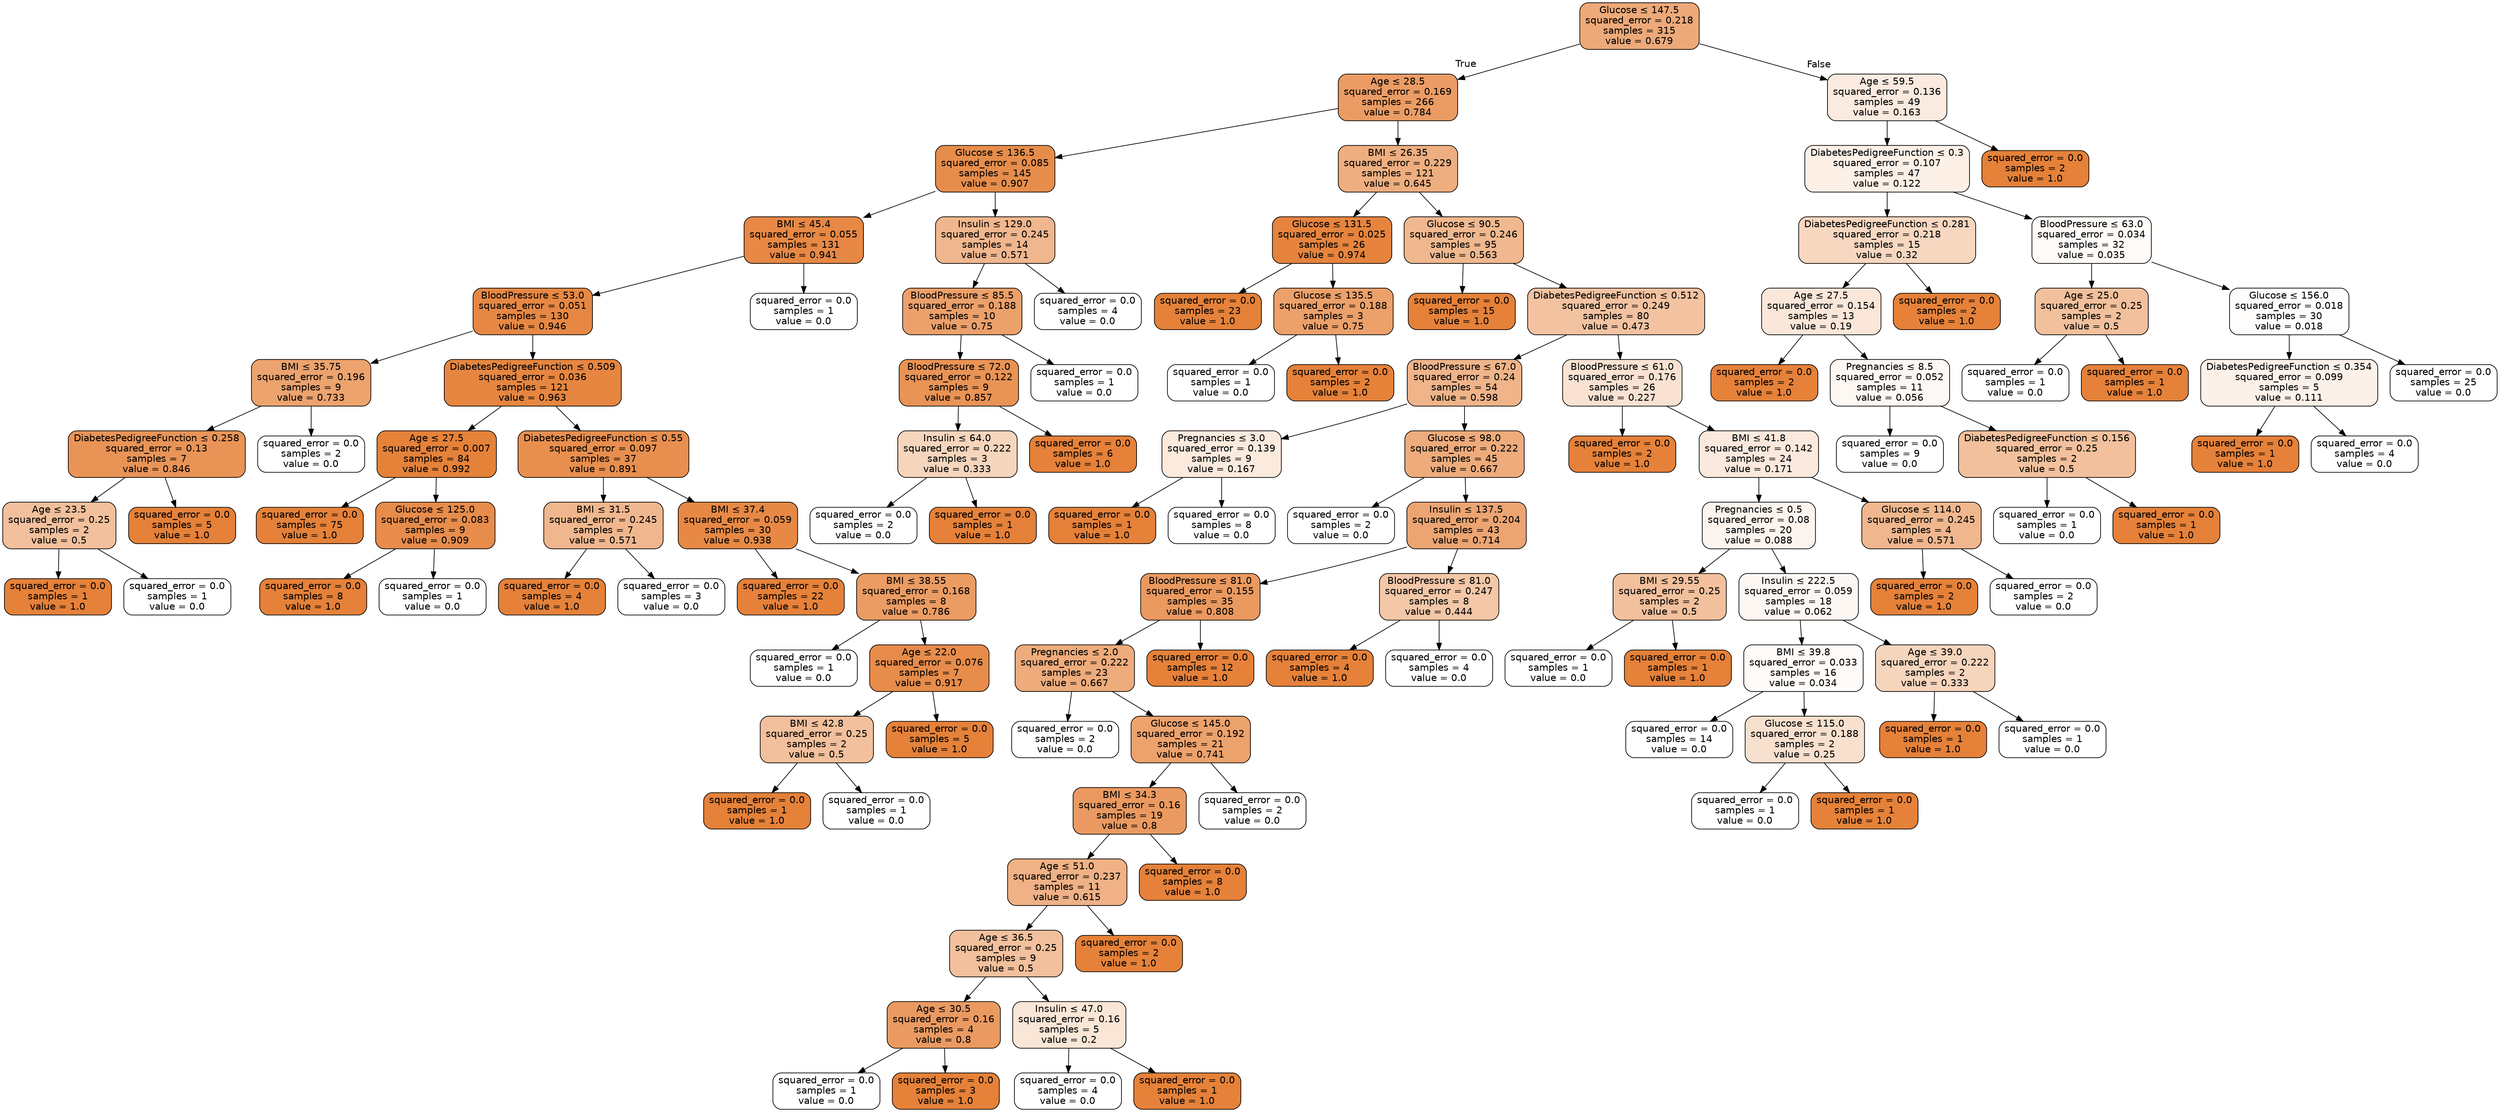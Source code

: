 digraph Tree {
node [shape=box, style="filled, rounded", color="black", fontname="helvetica"] ;
edge [fontname="helvetica"] ;
0 [label=<Glucose &le; 147.5<br/>squared_error = 0.218<br/>samples = 315<br/>value = 0.679>, fillcolor="#eda979"] ;
1 [label=<Age &le; 28.5<br/>squared_error = 0.169<br/>samples = 266<br/>value = 0.784>, fillcolor="#eb9c64"] ;
0 -> 1 [labeldistance=2.5, labelangle=45, headlabel="True"] ;
2 [label=<Glucose &le; 136.5<br/>squared_error = 0.085<br/>samples = 145<br/>value = 0.907>, fillcolor="#e78d4b"] ;
1 -> 2 ;
3 [label=<BMI &le; 45.4<br/>squared_error = 0.055<br/>samples = 131<br/>value = 0.941>, fillcolor="#e78845"] ;
2 -> 3 ;
4 [label=<BloodPressure &le; 53.0<br/>squared_error = 0.051<br/>samples = 130<br/>value = 0.946>, fillcolor="#e68844"] ;
3 -> 4 ;
5 [label=<BMI &le; 35.75<br/>squared_error = 0.196<br/>samples = 9<br/>value = 0.733>, fillcolor="#eca36e"] ;
4 -> 5 ;
6 [label=<DiabetesPedigreeFunction &le; 0.258<br/>squared_error = 0.13<br/>samples = 7<br/>value = 0.846>, fillcolor="#e99457"] ;
5 -> 6 ;
7 [label=<Age &le; 23.5<br/>squared_error = 0.25<br/>samples = 2<br/>value = 0.5>, fillcolor="#f2c09c"] ;
6 -> 7 ;
8 [label=<squared_error = 0.0<br/>samples = 1<br/>value = 1.0>, fillcolor="#e58139"] ;
7 -> 8 ;
9 [label=<squared_error = 0.0<br/>samples = 1<br/>value = 0.0>, fillcolor="#ffffff"] ;
7 -> 9 ;
10 [label=<squared_error = 0.0<br/>samples = 5<br/>value = 1.0>, fillcolor="#e58139"] ;
6 -> 10 ;
11 [label=<squared_error = 0.0<br/>samples = 2<br/>value = 0.0>, fillcolor="#ffffff"] ;
5 -> 11 ;
12 [label=<DiabetesPedigreeFunction &le; 0.509<br/>squared_error = 0.036<br/>samples = 121<br/>value = 0.963>, fillcolor="#e68640"] ;
4 -> 12 ;
13 [label=<Age &le; 27.5<br/>squared_error = 0.007<br/>samples = 84<br/>value = 0.992>, fillcolor="#e5823a"] ;
12 -> 13 ;
14 [label=<squared_error = 0.0<br/>samples = 75<br/>value = 1.0>, fillcolor="#e58139"] ;
13 -> 14 ;
15 [label=<Glucose &le; 125.0<br/>squared_error = 0.083<br/>samples = 9<br/>value = 0.909>, fillcolor="#e78c4b"] ;
13 -> 15 ;
16 [label=<squared_error = 0.0<br/>samples = 8<br/>value = 1.0>, fillcolor="#e58139"] ;
15 -> 16 ;
17 [label=<squared_error = 0.0<br/>samples = 1<br/>value = 0.0>, fillcolor="#ffffff"] ;
15 -> 17 ;
18 [label=<DiabetesPedigreeFunction &le; 0.55<br/>squared_error = 0.097<br/>samples = 37<br/>value = 0.891>, fillcolor="#e88f4f"] ;
12 -> 18 ;
19 [label=<BMI &le; 31.5<br/>squared_error = 0.245<br/>samples = 7<br/>value = 0.571>, fillcolor="#f0b78e"] ;
18 -> 19 ;
20 [label=<squared_error = 0.0<br/>samples = 4<br/>value = 1.0>, fillcolor="#e58139"] ;
19 -> 20 ;
21 [label=<squared_error = 0.0<br/>samples = 3<br/>value = 0.0>, fillcolor="#ffffff"] ;
19 -> 21 ;
22 [label=<BMI &le; 37.4<br/>squared_error = 0.059<br/>samples = 30<br/>value = 0.938>, fillcolor="#e78945"] ;
18 -> 22 ;
23 [label=<squared_error = 0.0<br/>samples = 22<br/>value = 1.0>, fillcolor="#e58139"] ;
22 -> 23 ;
24 [label=<BMI &le; 38.55<br/>squared_error = 0.168<br/>samples = 8<br/>value = 0.786>, fillcolor="#eb9c63"] ;
22 -> 24 ;
25 [label=<squared_error = 0.0<br/>samples = 1<br/>value = 0.0>, fillcolor="#ffffff"] ;
24 -> 25 ;
26 [label=<Age &le; 22.0<br/>squared_error = 0.076<br/>samples = 7<br/>value = 0.917>, fillcolor="#e78c4a"] ;
24 -> 26 ;
27 [label=<BMI &le; 42.8<br/>squared_error = 0.25<br/>samples = 2<br/>value = 0.5>, fillcolor="#f2c09c"] ;
26 -> 27 ;
28 [label=<squared_error = 0.0<br/>samples = 1<br/>value = 1.0>, fillcolor="#e58139"] ;
27 -> 28 ;
29 [label=<squared_error = 0.0<br/>samples = 1<br/>value = 0.0>, fillcolor="#ffffff"] ;
27 -> 29 ;
30 [label=<squared_error = 0.0<br/>samples = 5<br/>value = 1.0>, fillcolor="#e58139"] ;
26 -> 30 ;
31 [label=<squared_error = 0.0<br/>samples = 1<br/>value = 0.0>, fillcolor="#ffffff"] ;
3 -> 31 ;
32 [label=<Insulin &le; 129.0<br/>squared_error = 0.245<br/>samples = 14<br/>value = 0.571>, fillcolor="#f0b78e"] ;
2 -> 32 ;
33 [label=<BloodPressure &le; 85.5<br/>squared_error = 0.188<br/>samples = 10<br/>value = 0.75>, fillcolor="#eca06a"] ;
32 -> 33 ;
34 [label=<BloodPressure &le; 72.0<br/>squared_error = 0.122<br/>samples = 9<br/>value = 0.857>, fillcolor="#e99355"] ;
33 -> 34 ;
35 [label=<Insulin &le; 64.0<br/>squared_error = 0.222<br/>samples = 3<br/>value = 0.333>, fillcolor="#f6d5bd"] ;
34 -> 35 ;
36 [label=<squared_error = 0.0<br/>samples = 2<br/>value = 0.0>, fillcolor="#ffffff"] ;
35 -> 36 ;
37 [label=<squared_error = 0.0<br/>samples = 1<br/>value = 1.0>, fillcolor="#e58139"] ;
35 -> 37 ;
38 [label=<squared_error = 0.0<br/>samples = 6<br/>value = 1.0>, fillcolor="#e58139"] ;
34 -> 38 ;
39 [label=<squared_error = 0.0<br/>samples = 1<br/>value = 0.0>, fillcolor="#ffffff"] ;
33 -> 39 ;
40 [label=<squared_error = 0.0<br/>samples = 4<br/>value = 0.0>, fillcolor="#ffffff"] ;
32 -> 40 ;
41 [label=<BMI &le; 26.35<br/>squared_error = 0.229<br/>samples = 121<br/>value = 0.645>, fillcolor="#eeae7f"] ;
1 -> 41 ;
42 [label=<Glucose &le; 131.5<br/>squared_error = 0.025<br/>samples = 26<br/>value = 0.974>, fillcolor="#e6843e"] ;
41 -> 42 ;
43 [label=<squared_error = 0.0<br/>samples = 23<br/>value = 1.0>, fillcolor="#e58139"] ;
42 -> 43 ;
44 [label=<Glucose &le; 135.5<br/>squared_error = 0.188<br/>samples = 3<br/>value = 0.75>, fillcolor="#eca06a"] ;
42 -> 44 ;
45 [label=<squared_error = 0.0<br/>samples = 1<br/>value = 0.0>, fillcolor="#ffffff"] ;
44 -> 45 ;
46 [label=<squared_error = 0.0<br/>samples = 2<br/>value = 1.0>, fillcolor="#e58139"] ;
44 -> 46 ;
47 [label=<Glucose &le; 90.5<br/>squared_error = 0.246<br/>samples = 95<br/>value = 0.563>, fillcolor="#f0b88f"] ;
41 -> 47 ;
48 [label=<squared_error = 0.0<br/>samples = 15<br/>value = 1.0>, fillcolor="#e58139"] ;
47 -> 48 ;
49 [label=<DiabetesPedigreeFunction &le; 0.512<br/>squared_error = 0.249<br/>samples = 80<br/>value = 0.473>, fillcolor="#f3c3a1"] ;
47 -> 49 ;
50 [label=<BloodPressure &le; 67.0<br/>squared_error = 0.24<br/>samples = 54<br/>value = 0.598>, fillcolor="#efb489"] ;
49 -> 50 ;
51 [label=<Pregnancies &le; 3.0<br/>squared_error = 0.139<br/>samples = 9<br/>value = 0.167>, fillcolor="#fbeade"] ;
50 -> 51 ;
52 [label=<squared_error = 0.0<br/>samples = 1<br/>value = 1.0>, fillcolor="#e58139"] ;
51 -> 52 ;
53 [label=<squared_error = 0.0<br/>samples = 8<br/>value = 0.0>, fillcolor="#ffffff"] ;
51 -> 53 ;
54 [label=<Glucose &le; 98.0<br/>squared_error = 0.222<br/>samples = 45<br/>value = 0.667>, fillcolor="#eeab7b"] ;
50 -> 54 ;
55 [label=<squared_error = 0.0<br/>samples = 2<br/>value = 0.0>, fillcolor="#ffffff"] ;
54 -> 55 ;
56 [label=<Insulin &le; 137.5<br/>squared_error = 0.204<br/>samples = 43<br/>value = 0.714>, fillcolor="#eca572"] ;
54 -> 56 ;
57 [label=<BloodPressure &le; 81.0<br/>squared_error = 0.155<br/>samples = 35<br/>value = 0.808>, fillcolor="#ea995f"] ;
56 -> 57 ;
58 [label=<Pregnancies &le; 2.0<br/>squared_error = 0.222<br/>samples = 23<br/>value = 0.667>, fillcolor="#eeab7b"] ;
57 -> 58 ;
59 [label=<squared_error = 0.0<br/>samples = 2<br/>value = 0.0>, fillcolor="#ffffff"] ;
58 -> 59 ;
60 [label=<Glucose &le; 145.0<br/>squared_error = 0.192<br/>samples = 21<br/>value = 0.741>, fillcolor="#eca26c"] ;
58 -> 60 ;
61 [label=<BMI &le; 34.3<br/>squared_error = 0.16<br/>samples = 19<br/>value = 0.8>, fillcolor="#ea9a61"] ;
60 -> 61 ;
62 [label=<Age &le; 51.0<br/>squared_error = 0.237<br/>samples = 11<br/>value = 0.615>, fillcolor="#efb185"] ;
61 -> 62 ;
63 [label=<Age &le; 36.5<br/>squared_error = 0.25<br/>samples = 9<br/>value = 0.5>, fillcolor="#f2c09c"] ;
62 -> 63 ;
64 [label=<Age &le; 30.5<br/>squared_error = 0.16<br/>samples = 4<br/>value = 0.8>, fillcolor="#ea9a61"] ;
63 -> 64 ;
65 [label=<squared_error = 0.0<br/>samples = 1<br/>value = 0.0>, fillcolor="#ffffff"] ;
64 -> 65 ;
66 [label=<squared_error = 0.0<br/>samples = 3<br/>value = 1.0>, fillcolor="#e58139"] ;
64 -> 66 ;
67 [label=<Insulin &le; 47.0<br/>squared_error = 0.16<br/>samples = 5<br/>value = 0.2>, fillcolor="#fae6d7"] ;
63 -> 67 ;
68 [label=<squared_error = 0.0<br/>samples = 4<br/>value = 0.0>, fillcolor="#ffffff"] ;
67 -> 68 ;
69 [label=<squared_error = 0.0<br/>samples = 1<br/>value = 1.0>, fillcolor="#e58139"] ;
67 -> 69 ;
70 [label=<squared_error = 0.0<br/>samples = 2<br/>value = 1.0>, fillcolor="#e58139"] ;
62 -> 70 ;
71 [label=<squared_error = 0.0<br/>samples = 8<br/>value = 1.0>, fillcolor="#e58139"] ;
61 -> 71 ;
72 [label=<squared_error = 0.0<br/>samples = 2<br/>value = 0.0>, fillcolor="#ffffff"] ;
60 -> 72 ;
73 [label=<squared_error = 0.0<br/>samples = 12<br/>value = 1.0>, fillcolor="#e58139"] ;
57 -> 73 ;
74 [label=<BloodPressure &le; 81.0<br/>squared_error = 0.247<br/>samples = 8<br/>value = 0.444>, fillcolor="#f3c7a7"] ;
56 -> 74 ;
75 [label=<squared_error = 0.0<br/>samples = 4<br/>value = 1.0>, fillcolor="#e58139"] ;
74 -> 75 ;
76 [label=<squared_error = 0.0<br/>samples = 4<br/>value = 0.0>, fillcolor="#ffffff"] ;
74 -> 76 ;
77 [label=<BloodPressure &le; 61.0<br/>squared_error = 0.176<br/>samples = 26<br/>value = 0.227>, fillcolor="#f9e2d2"] ;
49 -> 77 ;
78 [label=<squared_error = 0.0<br/>samples = 2<br/>value = 1.0>, fillcolor="#e58139"] ;
77 -> 78 ;
79 [label=<BMI &le; 41.8<br/>squared_error = 0.142<br/>samples = 24<br/>value = 0.171>, fillcolor="#fbe9dd"] ;
77 -> 79 ;
80 [label=<Pregnancies &le; 0.5<br/>squared_error = 0.08<br/>samples = 20<br/>value = 0.088>, fillcolor="#fdf4ee"] ;
79 -> 80 ;
81 [label=<BMI &le; 29.55<br/>squared_error = 0.25<br/>samples = 2<br/>value = 0.5>, fillcolor="#f2c09c"] ;
80 -> 81 ;
82 [label=<squared_error = 0.0<br/>samples = 1<br/>value = 0.0>, fillcolor="#ffffff"] ;
81 -> 82 ;
83 [label=<squared_error = 0.0<br/>samples = 1<br/>value = 1.0>, fillcolor="#e58139"] ;
81 -> 83 ;
84 [label=<Insulin &le; 222.5<br/>squared_error = 0.059<br/>samples = 18<br/>value = 0.062>, fillcolor="#fdf7f3"] ;
80 -> 84 ;
85 [label=<BMI &le; 39.8<br/>squared_error = 0.033<br/>samples = 16<br/>value = 0.034>, fillcolor="#fefbf8"] ;
84 -> 85 ;
86 [label=<squared_error = 0.0<br/>samples = 14<br/>value = 0.0>, fillcolor="#ffffff"] ;
85 -> 86 ;
87 [label=<Glucose &le; 115.0<br/>squared_error = 0.188<br/>samples = 2<br/>value = 0.25>, fillcolor="#f8e0ce"] ;
85 -> 87 ;
88 [label=<squared_error = 0.0<br/>samples = 1<br/>value = 0.0>, fillcolor="#ffffff"] ;
87 -> 88 ;
89 [label=<squared_error = 0.0<br/>samples = 1<br/>value = 1.0>, fillcolor="#e58139"] ;
87 -> 89 ;
90 [label=<Age &le; 39.0<br/>squared_error = 0.222<br/>samples = 2<br/>value = 0.333>, fillcolor="#f6d5bd"] ;
84 -> 90 ;
91 [label=<squared_error = 0.0<br/>samples = 1<br/>value = 1.0>, fillcolor="#e58139"] ;
90 -> 91 ;
92 [label=<squared_error = 0.0<br/>samples = 1<br/>value = 0.0>, fillcolor="#ffffff"] ;
90 -> 92 ;
93 [label=<Glucose &le; 114.0<br/>squared_error = 0.245<br/>samples = 4<br/>value = 0.571>, fillcolor="#f0b78e"] ;
79 -> 93 ;
94 [label=<squared_error = 0.0<br/>samples = 2<br/>value = 1.0>, fillcolor="#e58139"] ;
93 -> 94 ;
95 [label=<squared_error = 0.0<br/>samples = 2<br/>value = 0.0>, fillcolor="#ffffff"] ;
93 -> 95 ;
96 [label=<Age &le; 59.5<br/>squared_error = 0.136<br/>samples = 49<br/>value = 0.163>, fillcolor="#fbeadf"] ;
0 -> 96 [labeldistance=2.5, labelangle=-45, headlabel="False"] ;
97 [label=<DiabetesPedigreeFunction &le; 0.3<br/>squared_error = 0.107<br/>samples = 47<br/>value = 0.122>, fillcolor="#fcf0e7"] ;
96 -> 97 ;
98 [label=<DiabetesPedigreeFunction &le; 0.281<br/>squared_error = 0.218<br/>samples = 15<br/>value = 0.32>, fillcolor="#f7d7c0"] ;
97 -> 98 ;
99 [label=<Age &le; 27.5<br/>squared_error = 0.154<br/>samples = 13<br/>value = 0.19>, fillcolor="#fae7d9"] ;
98 -> 99 ;
100 [label=<squared_error = 0.0<br/>samples = 2<br/>value = 1.0>, fillcolor="#e58139"] ;
99 -> 100 ;
101 [label=<Pregnancies &le; 8.5<br/>squared_error = 0.052<br/>samples = 11<br/>value = 0.056>, fillcolor="#fef8f4"] ;
99 -> 101 ;
102 [label=<squared_error = 0.0<br/>samples = 9<br/>value = 0.0>, fillcolor="#ffffff"] ;
101 -> 102 ;
103 [label=<DiabetesPedigreeFunction &le; 0.156<br/>squared_error = 0.25<br/>samples = 2<br/>value = 0.5>, fillcolor="#f2c09c"] ;
101 -> 103 ;
104 [label=<squared_error = 0.0<br/>samples = 1<br/>value = 0.0>, fillcolor="#ffffff"] ;
103 -> 104 ;
105 [label=<squared_error = 0.0<br/>samples = 1<br/>value = 1.0>, fillcolor="#e58139"] ;
103 -> 105 ;
106 [label=<squared_error = 0.0<br/>samples = 2<br/>value = 1.0>, fillcolor="#e58139"] ;
98 -> 106 ;
107 [label=<BloodPressure &le; 63.0<br/>squared_error = 0.034<br/>samples = 32<br/>value = 0.035>, fillcolor="#fefbf8"] ;
97 -> 107 ;
108 [label=<Age &le; 25.0<br/>squared_error = 0.25<br/>samples = 2<br/>value = 0.5>, fillcolor="#f2c09c"] ;
107 -> 108 ;
109 [label=<squared_error = 0.0<br/>samples = 1<br/>value = 0.0>, fillcolor="#ffffff"] ;
108 -> 109 ;
110 [label=<squared_error = 0.0<br/>samples = 1<br/>value = 1.0>, fillcolor="#e58139"] ;
108 -> 110 ;
111 [label=<Glucose &le; 156.0<br/>squared_error = 0.018<br/>samples = 30<br/>value = 0.018>, fillcolor="#fffdfb"] ;
107 -> 111 ;
112 [label=<DiabetesPedigreeFunction &le; 0.354<br/>squared_error = 0.099<br/>samples = 5<br/>value = 0.111>, fillcolor="#fcf1e9"] ;
111 -> 112 ;
113 [label=<squared_error = 0.0<br/>samples = 1<br/>value = 1.0>, fillcolor="#e58139"] ;
112 -> 113 ;
114 [label=<squared_error = 0.0<br/>samples = 4<br/>value = 0.0>, fillcolor="#ffffff"] ;
112 -> 114 ;
115 [label=<squared_error = 0.0<br/>samples = 25<br/>value = 0.0>, fillcolor="#ffffff"] ;
111 -> 115 ;
116 [label=<squared_error = 0.0<br/>samples = 2<br/>value = 1.0>, fillcolor="#e58139"] ;
96 -> 116 ;
}
